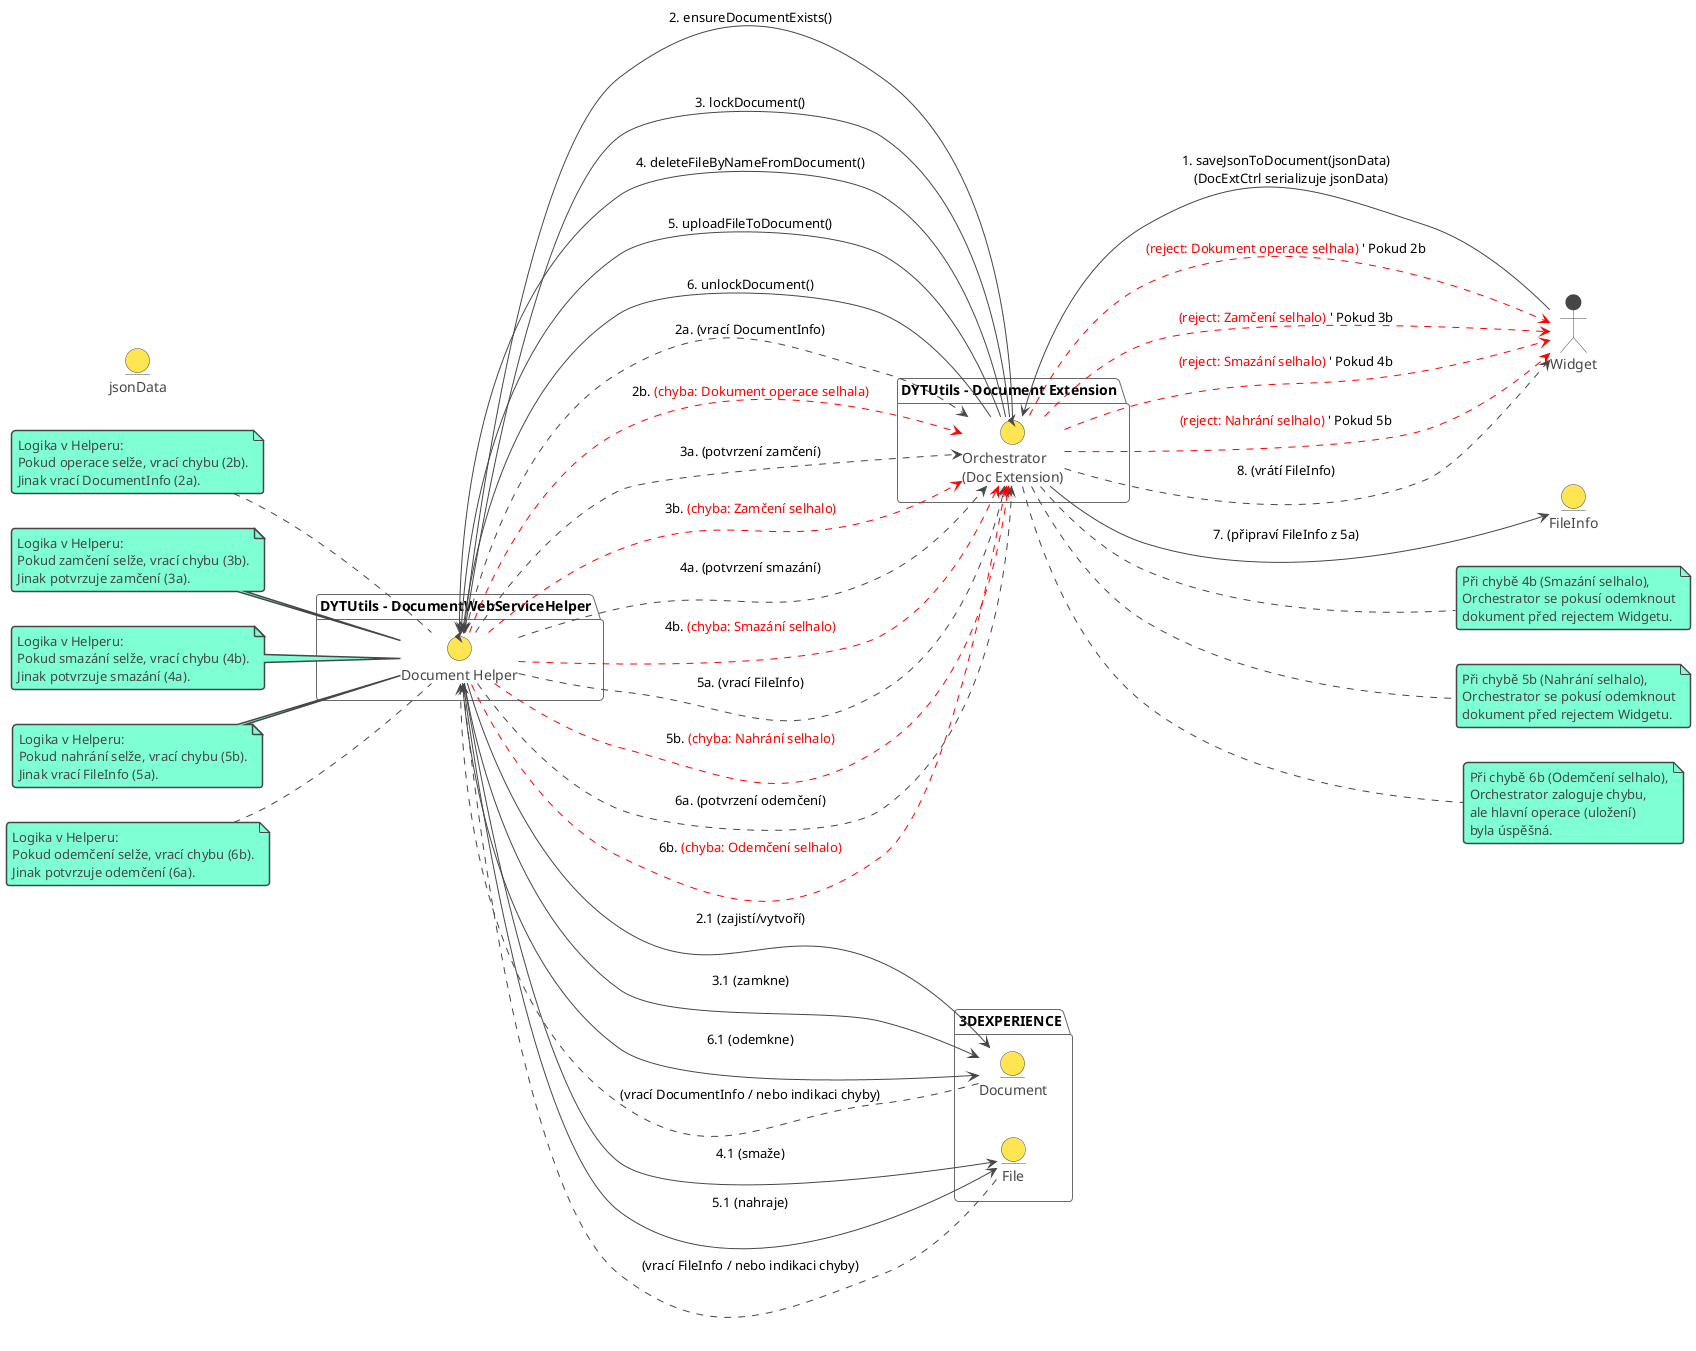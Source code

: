 @startuml RD-002_Save_JSON_Data_vFinal
!theme vibrant
left to right direction
' skinparam linetype polyline
' skinparam linetype ortho
actor Widget

package "DYTUtils - Document Extension" {
  control "Orchestrator\n(Doc Extension)" as DocExtCtrl
}

package "DYTUtils - DocumentWebServiceHelper" {
  control "Document Helper" as DocHelperCtrl
}

package "3DEXPERIENCE" {
  entity Document
  entity File
}

' Input data
entity jsonData 
' Output data
entity FileInfo 

Widget --> DocExtCtrl : 1. saveJsonToDocument(jsonData)\n   (DocExtCtrl serializuje jsonData)

' Step 2: Ensure Document Exists
DocExtCtrl --> DocHelperCtrl : 2. ensureDocumentExists()
DocHelperCtrl --> Document : 2.1 (zajistí/vytvoří)
Document ..> DocHelperCtrl : (vrací DocumentInfo / nebo indikaci chyby)
note left of DocHelperCtrl
  Logika v Helperu:
  Pokud operace selže, vrací chybu (2b).
  Jinak vrací DocumentInfo (2a).
end note
DocHelperCtrl ..> DocExtCtrl : 2a. (vrací DocumentInfo)
DocHelperCtrl .[#red].> DocExtCtrl : 2b. <color:red>(chyba: Dokument operace selhala)</color>
' Orchestrator handles error
DocExtCtrl .[#red].> Widget : <color:red>(reject: Dokument operace selhala)</color> ' Pokud 2b

' Step 3: Lock Document (pokud 2a úspěch)
DocExtCtrl --> DocHelperCtrl : 3. lockDocument()
DocHelperCtrl --> Document : 3.1 (zamkne)
note left of DocHelperCtrl
  Logika v Helperu:
  Pokud zamčení selže, vrací chybu (3b).
  Jinak potvrzuje zamčení (3a).
end note
DocHelperCtrl ..> DocExtCtrl : 3a. (potvrzení zamčení)
DocHelperCtrl .[#red].> DocExtCtrl : 3b. <color:red>(chyba: Zamčení selhalo)</color>
' Orchestrator handles error
DocExtCtrl .[#red].> Widget : <color:red>(reject: Zamčení selhalo)</color> ' Pokud 3b

' Step 4: Delete Existing File (pokud 3a úspěch)
DocExtCtrl --> DocHelperCtrl : 4. deleteFileByNameFromDocument()
DocHelperCtrl --> File : 4.1 (smaže)
note left of DocHelperCtrl
  Logika v Helperu:
  Pokud smazání selže, vrací chybu (4b).
  Jinak potvrzuje smazání (4a).
end note
DocHelperCtrl ..> DocExtCtrl : 4a. (potvrzení smazání)
DocHelperCtrl .[#red].> DocExtCtrl : 4b. <color:red>(chyba: Smazání selhalo)</color>
' Orchestrator handles error
note right of DocExtCtrl
  Při chybě 4b (Smazání selhalo),
  Orchestrator se pokusí odemknout
  dokument před rejectem Widgetu.
end note
DocExtCtrl .[#red].> Widget : <color:red>(reject: Smazání selhalo)</color> ' Pokud 4b

' Step 5: Upload New File (pokud 4a úspěch)
DocExtCtrl --> DocHelperCtrl : 5. uploadFileToDocument()
DocHelperCtrl --> File : 5.1 (nahraje)
File ..> DocHelperCtrl : (vrací FileInfo / nebo indikaci chyby)
note left of DocHelperCtrl
  Logika v Helperu:
  Pokud nahrání selže, vrací chybu (5b).
  Jinak vrací FileInfo (5a).
end note
DocHelperCtrl ..> DocExtCtrl : 5a. (vrací FileInfo)
DocHelperCtrl .[#red].> DocExtCtrl : 5b. <color:red>(chyba: Nahrání selhalo)</color>
' Orchestrator handles error
note right of DocExtCtrl
  Při chybě 5b (Nahrání selhalo),
  Orchestrator se pokusí odemknout
  dokument před rejectem Widgetu.
end note
DocExtCtrl .[#red].> Widget : <color:red>(reject: Nahrání selhalo)</color> ' Pokud 5b

' Step 6: Unlock Document (pokud 5a úspěch)
DocExtCtrl --> DocHelperCtrl : 6. unlockDocument()
DocHelperCtrl --> Document : 6.1 (odemkne)
note left of DocHelperCtrl
  Logika v Helperu:
  Pokud odemčení selže, vrací chybu (6b).
  Jinak potvrzuje odemčení (6a).
end note
DocHelperCtrl ..> DocExtCtrl : 6a. (potvrzení odemčení)
DocHelperCtrl .[#red].> DocExtCtrl : 6b. <color:red>(chyba: Odemčení selhalo)</color>
' Orchestrator handles unlock error
note right of DocExtCtrl
  Při chybě 6b (Odemčení selhalo),
  Orchestrator zaloguje chybu,
  ale hlavní operace (uložení)
  byla úspěšná.
end note

' Step 7: Return FileInfo to Widget (pokud 5a úspěch)
DocExtCtrl --> FileInfo : 7. (připraví FileInfo z 5a)
DocExtCtrl ..> Widget : 8. (vrátí FileInfo)

@enduml
